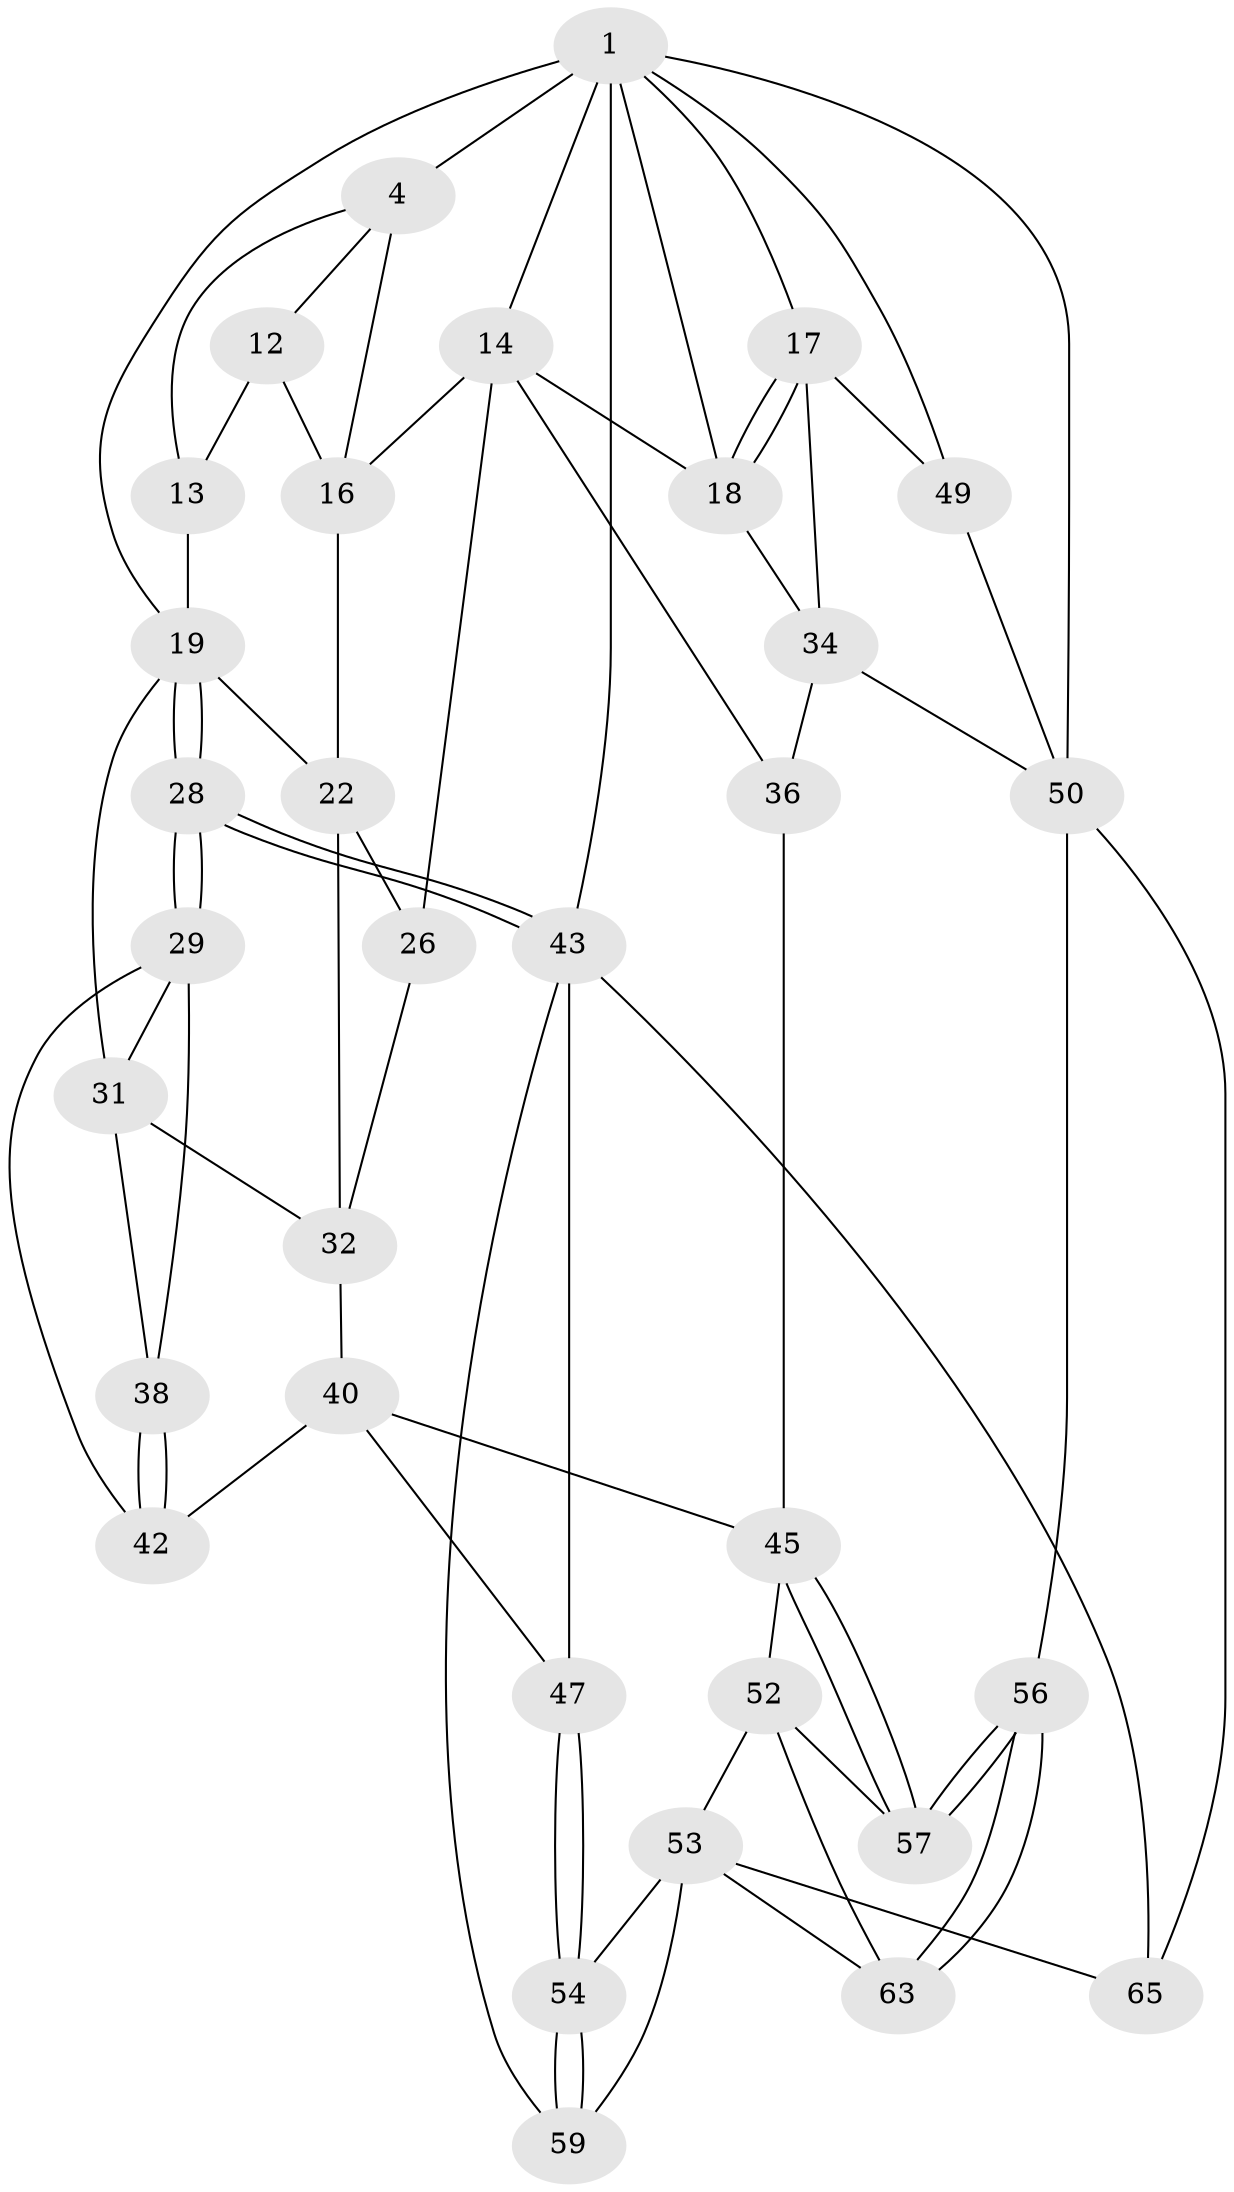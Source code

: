 // original degree distribution, {3: 0.030303030303030304, 6: 0.22727272727272727, 5: 0.48484848484848486, 4: 0.25757575757575757}
// Generated by graph-tools (version 1.1) at 2025/21/03/04/25 18:21:43]
// undirected, 33 vertices, 73 edges
graph export_dot {
graph [start="1"]
  node [color=gray90,style=filled];
  1 [pos="+0.9964117124839983+0",super="+2+8"];
  4 [pos="+0.29735292712661576+0",super="+5"];
  12 [pos="+0.2582984493702861+0.15424843696505228"];
  13 [pos="+0.18289796729192062+0.076774920012105"];
  14 [pos="+0.6509822253977144+0.1783782356170845",super="+15"];
  16 [pos="+0.4287127280578643+0.22134038352729524",super="+21"];
  17 [pos="+1+0.1452606904014501",super="+37"];
  18 [pos="+1+0.18523825424808724",super="+24"];
  19 [pos="+0+0",super="+20"];
  22 [pos="+0.2419246658024761+0.2609080157375885",super="+27"];
  26 [pos="+0.48924741179667436+0.37424691347784006"];
  28 [pos="+0+0.33217671313150876"];
  29 [pos="+0+0.3320956179303958",super="+30"];
  31 [pos="+0.08825296960727162+0.2651321580729192",super="+33"];
  32 [pos="+0.28030305926793436+0.3633565559098094",super="+39"];
  34 [pos="+0.8187939097059979+0.3412997210142829",super="+35"];
  36 [pos="+0.534796685356406+0.444291977710842"];
  38 [pos="+0.15431669198423664+0.46461453157259525"];
  40 [pos="+0.19478579541819968+0.5866771523412498",super="+41"];
  42 [pos="+0.13808048525255492+0.5290465029444332"];
  43 [pos="+0+0.6848744931716427",super="+48+44"];
  45 [pos="+0.3579992928581297+0.616318941698274",super="+46"];
  47 [pos="+0.056386038867221676+0.687633047314145"];
  49 [pos="+1+0.5429682941714828"];
  50 [pos="+0.7655701983177587+0.6389983864845439",super="+55"];
  52 [pos="+0.2797106544487275+0.8144744891116108",super="+58"];
  53 [pos="+0.23186181245833273+0.8312418819678015",super="+62"];
  54 [pos="+0.16767996869165186+0.8137983119276887"];
  56 [pos="+0.6324335603349467+0.8349682825200845"];
  57 [pos="+0.47836821583177086+0.8038373526614275"];
  59 [pos="+0.11096561397429484+0.955947737950972"];
  63 [pos="+0.3557450750489387+1"];
  65 [pos="+0.3449674366056849+1"];
  1 -- 17;
  1 -- 49;
  1 -- 4 [weight=3];
  1 -- 19;
  1 -- 18;
  1 -- 14;
  1 -- 50;
  1 -- 43 [weight=2];
  4 -- 13;
  4 -- 16;
  4 -- 12;
  12 -- 13;
  12 -- 16;
  13 -- 19;
  14 -- 18;
  14 -- 16;
  14 -- 26;
  14 -- 36;
  16 -- 22;
  17 -- 18;
  17 -- 18;
  17 -- 34;
  17 -- 49;
  18 -- 34;
  19 -- 28;
  19 -- 28;
  19 -- 22;
  19 -- 31;
  22 -- 32;
  22 -- 26;
  26 -- 32;
  28 -- 29;
  28 -- 29;
  28 -- 43;
  28 -- 43;
  29 -- 42;
  29 -- 38;
  29 -- 31;
  31 -- 32;
  31 -- 38;
  32 -- 40;
  34 -- 50;
  34 -- 36;
  36 -- 45;
  38 -- 42;
  38 -- 42;
  40 -- 42;
  40 -- 47;
  40 -- 45;
  43 -- 59;
  43 -- 47;
  43 -- 65;
  45 -- 57;
  45 -- 57;
  45 -- 52;
  47 -- 54;
  47 -- 54;
  49 -- 50;
  50 -- 56;
  50 -- 65;
  52 -- 53;
  52 -- 57;
  52 -- 63;
  53 -- 54;
  53 -- 65;
  53 -- 59;
  53 -- 63;
  54 -- 59;
  54 -- 59;
  56 -- 57;
  56 -- 57;
  56 -- 63;
  56 -- 63;
}
